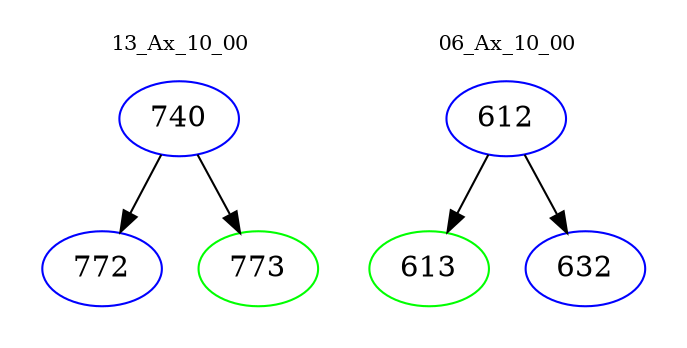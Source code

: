digraph{
subgraph cluster_0 {
color = white
label = "13_Ax_10_00";
fontsize=10;
T0_740 [label="740", color="blue"]
T0_740 -> T0_772 [color="black"]
T0_772 [label="772", color="blue"]
T0_740 -> T0_773 [color="black"]
T0_773 [label="773", color="green"]
}
subgraph cluster_1 {
color = white
label = "06_Ax_10_00";
fontsize=10;
T1_612 [label="612", color="blue"]
T1_612 -> T1_613 [color="black"]
T1_613 [label="613", color="green"]
T1_612 -> T1_632 [color="black"]
T1_632 [label="632", color="blue"]
}
}
